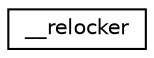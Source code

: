 digraph "Graphical Class Hierarchy"
{
  edge [fontname="Helvetica",fontsize="10",labelfontname="Helvetica",labelfontsize="10"];
  node [fontname="Helvetica",fontsize="10",shape=record];
  rankdir="LR";
  Node1 [label="__relocker",height=0.2,width=0.4,color="black", fillcolor="white", style="filled",URL="$struct____relocker.xhtml"];
}
